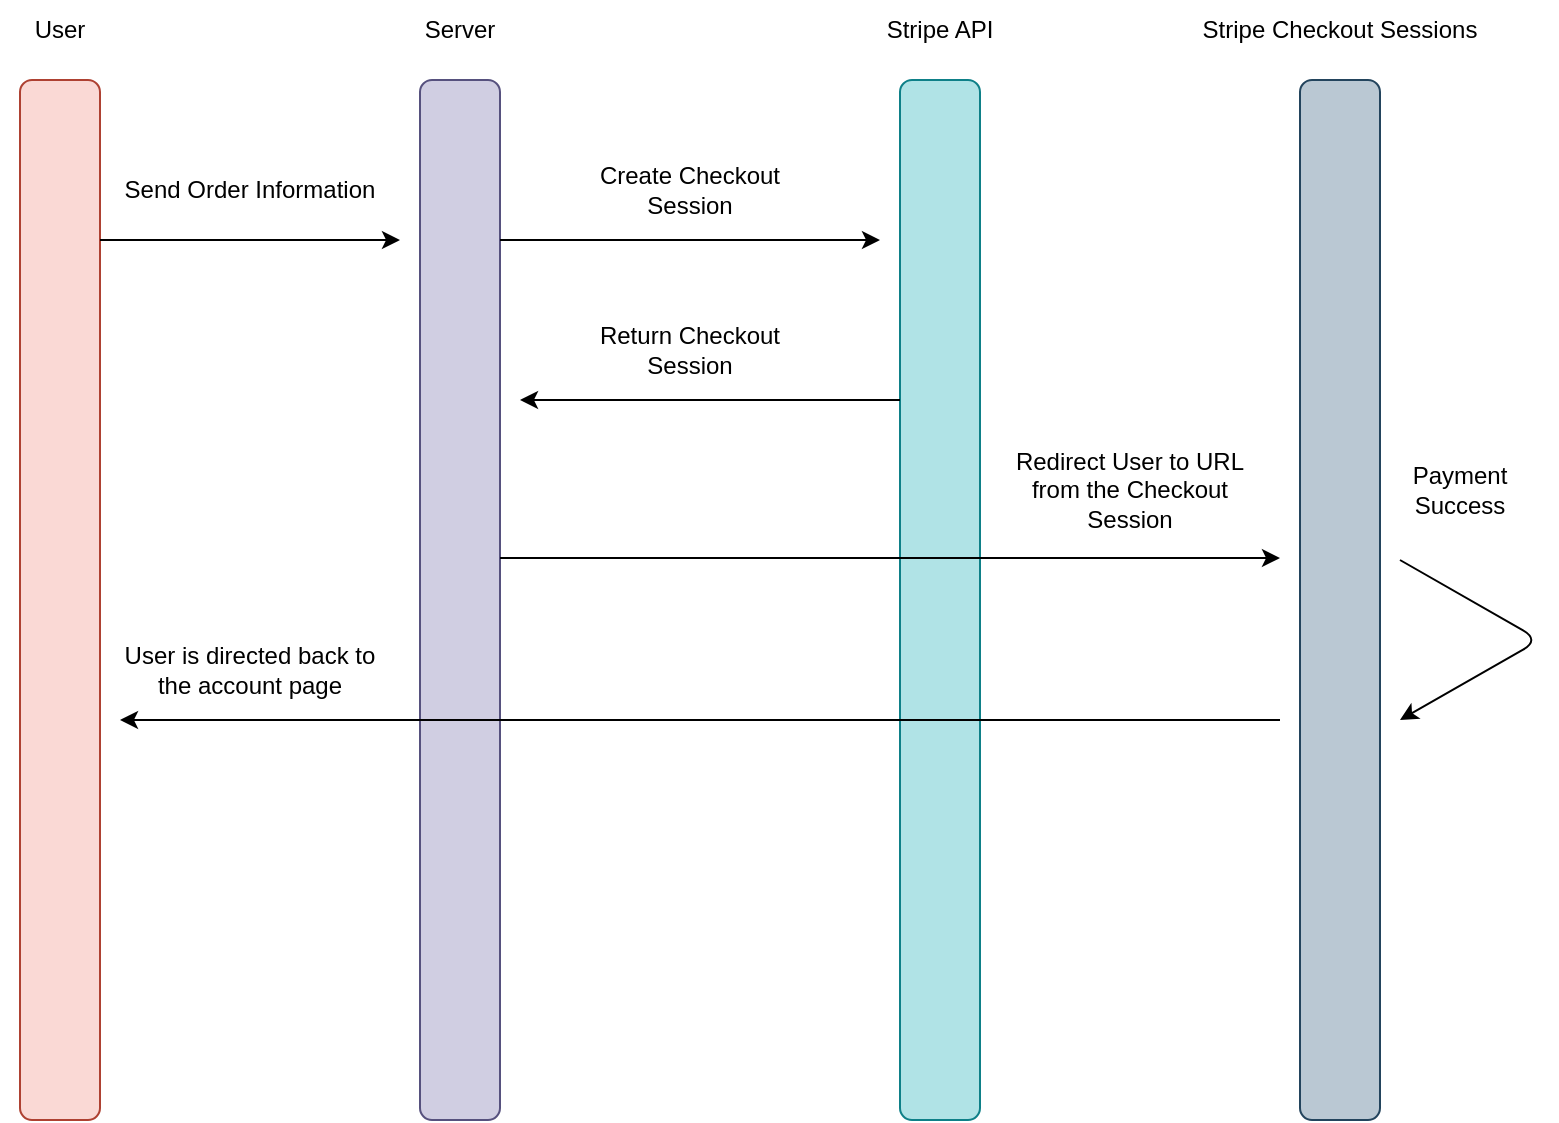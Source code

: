 <mxfile>
    <diagram id="M3tPLjMHIOw8baZtpy6h" name="Page-1">
        <mxGraphModel dx="927" dy="559" grid="1" gridSize="10" guides="1" tooltips="1" connect="1" arrows="1" fold="1" page="1" pageScale="1" pageWidth="850" pageHeight="1100" math="0" shadow="0">
            <root>
                <mxCell id="0"/>
                <mxCell id="1" parent="0"/>
                <mxCell id="2" value="" style="rounded=1;whiteSpace=wrap;html=1;rotation=-90;fillColor=#fad9d5;strokeColor=#ae4132;" vertex="1" parent="1">
                    <mxGeometry x="-160" y="360" width="520" height="40" as="geometry"/>
                </mxCell>
                <mxCell id="4" value="" style="rounded=1;whiteSpace=wrap;html=1;rotation=-90;fillColor=#d0cee2;strokeColor=#56517e;" vertex="1" parent="1">
                    <mxGeometry x="40" y="360" width="520" height="40" as="geometry"/>
                </mxCell>
                <mxCell id="5" value="" style="rounded=1;whiteSpace=wrap;html=1;rotation=-90;fillColor=#b0e3e6;strokeColor=#0e8088;" vertex="1" parent="1">
                    <mxGeometry x="280" y="360" width="520" height="40" as="geometry"/>
                </mxCell>
                <mxCell id="6" value="" style="rounded=1;whiteSpace=wrap;html=1;rotation=-90;fillColor=#bac8d3;strokeColor=#23445d;" vertex="1" parent="1">
                    <mxGeometry x="480" y="360" width="520" height="40" as="geometry"/>
                </mxCell>
                <mxCell id="8" value="" style="endArrow=classic;html=1;" edge="1" parent="1">
                    <mxGeometry width="50" height="50" relative="1" as="geometry">
                        <mxPoint x="120" y="200" as="sourcePoint"/>
                        <mxPoint x="270" y="200" as="targetPoint"/>
                    </mxGeometry>
                </mxCell>
                <mxCell id="9" value="" style="endArrow=classic;html=1;" edge="1" parent="1">
                    <mxGeometry width="50" height="50" relative="1" as="geometry">
                        <mxPoint x="320" y="200" as="sourcePoint"/>
                        <mxPoint x="510" y="200" as="targetPoint"/>
                    </mxGeometry>
                </mxCell>
                <mxCell id="11" value="" style="endArrow=classic;html=1;" edge="1" parent="1">
                    <mxGeometry width="50" height="50" relative="1" as="geometry">
                        <mxPoint x="320" y="358.95" as="sourcePoint"/>
                        <mxPoint x="710" y="359" as="targetPoint"/>
                    </mxGeometry>
                </mxCell>
                <mxCell id="12" value="" style="endArrow=classic;html=1;" edge="1" parent="1">
                    <mxGeometry width="50" height="50" relative="1" as="geometry">
                        <mxPoint x="520" y="280" as="sourcePoint"/>
                        <mxPoint x="330" y="280" as="targetPoint"/>
                    </mxGeometry>
                </mxCell>
                <mxCell id="13" value="" style="endArrow=classic;html=1;" edge="1" parent="1">
                    <mxGeometry width="50" height="50" relative="1" as="geometry">
                        <mxPoint x="710" y="440" as="sourcePoint"/>
                        <mxPoint x="130" y="440" as="targetPoint"/>
                    </mxGeometry>
                </mxCell>
                <mxCell id="14" value="User&lt;span style=&quot;color: rgba(0, 0, 0, 0); font-family: monospace; font-size: 0px; text-align: start;&quot;&gt;%3CmxGraphModel%3E%3Croot%3E%3CmxCell%20id%3D%220%22%2F%3E%3CmxCell%20id%3D%221%22%20parent%3D%220%22%2F%3E%3CmxCell%20id%3D%222%22%20value%3D%22%22%20style%3D%22endArrow%3Dclassic%3Bhtml%3D1%3B%22%20edge%3D%221%22%20parent%3D%221%22%3E%3CmxGeometry%20width%3D%2250%22%20height%3D%2250%22%20relative%3D%221%22%20as%3D%22geometry%22%3E%3CmxPoint%20x%3D%22320%22%20y%3D%22280%22%20as%3D%22sourcePoint%22%2F%3E%3CmxPoint%20x%3D%22510%22%20y%3D%22280%22%20as%3D%22targetPoint%22%2F%3E%3C%2FmxGeometry%3E%3C%2FmxCell%3E%3C%2Froot%3E%3C%2FmxGraphModel%3E&lt;/span&gt;" style="text;html=1;strokeColor=none;fillColor=none;align=center;verticalAlign=middle;whiteSpace=wrap;rounded=0;" vertex="1" parent="1">
                    <mxGeometry x="70" y="80" width="60" height="30" as="geometry"/>
                </mxCell>
                <mxCell id="15" value="Server" style="text;html=1;strokeColor=none;fillColor=none;align=center;verticalAlign=middle;whiteSpace=wrap;rounded=0;" vertex="1" parent="1">
                    <mxGeometry x="270" y="80" width="60" height="30" as="geometry"/>
                </mxCell>
                <mxCell id="16" value="Stripe API" style="text;html=1;strokeColor=none;fillColor=none;align=center;verticalAlign=middle;whiteSpace=wrap;rounded=0;" vertex="1" parent="1">
                    <mxGeometry x="510" y="80" width="60" height="30" as="geometry"/>
                </mxCell>
                <mxCell id="17" value="Stripe Checkout Sessions" style="text;html=1;strokeColor=none;fillColor=none;align=center;verticalAlign=middle;whiteSpace=wrap;rounded=0;" vertex="1" parent="1">
                    <mxGeometry x="670" y="80" width="140" height="30" as="geometry"/>
                </mxCell>
                <mxCell id="18" value="Send Order Information" style="text;html=1;strokeColor=none;fillColor=none;align=center;verticalAlign=middle;whiteSpace=wrap;rounded=0;" vertex="1" parent="1">
                    <mxGeometry x="130" y="150" width="130" height="50" as="geometry"/>
                </mxCell>
                <mxCell id="19" value="Create Checkout Session" style="text;html=1;strokeColor=none;fillColor=none;align=center;verticalAlign=middle;whiteSpace=wrap;rounded=0;" vertex="1" parent="1">
                    <mxGeometry x="350" y="150" width="130" height="50" as="geometry"/>
                </mxCell>
                <mxCell id="20" value="Return Checkout Session" style="text;html=1;strokeColor=none;fillColor=none;align=center;verticalAlign=middle;whiteSpace=wrap;rounded=0;" vertex="1" parent="1">
                    <mxGeometry x="350" y="230" width="130" height="50" as="geometry"/>
                </mxCell>
                <mxCell id="21" value="Redirect User to URL from the Checkout Session" style="text;html=1;strokeColor=none;fillColor=none;align=center;verticalAlign=middle;whiteSpace=wrap;rounded=0;" vertex="1" parent="1">
                    <mxGeometry x="570" y="300" width="130" height="50" as="geometry"/>
                </mxCell>
                <mxCell id="22" value="User is directed back to the account page" style="text;html=1;strokeColor=none;fillColor=none;align=center;verticalAlign=middle;whiteSpace=wrap;rounded=0;" vertex="1" parent="1">
                    <mxGeometry x="130" y="390" width="130" height="50" as="geometry"/>
                </mxCell>
                <mxCell id="24" value="" style="endArrow=classic;html=1;" edge="1" parent="1">
                    <mxGeometry width="50" height="50" relative="1" as="geometry">
                        <mxPoint x="770" y="360" as="sourcePoint"/>
                        <mxPoint x="770" y="440" as="targetPoint"/>
                        <Array as="points">
                            <mxPoint x="840" y="400"/>
                        </Array>
                    </mxGeometry>
                </mxCell>
                <mxCell id="25" value="Payment Success" style="text;html=1;strokeColor=none;fillColor=none;align=center;verticalAlign=middle;whiteSpace=wrap;rounded=0;" vertex="1" parent="1">
                    <mxGeometry x="760" y="300" width="80" height="50" as="geometry"/>
                </mxCell>
            </root>
        </mxGraphModel>
    </diagram>
</mxfile>